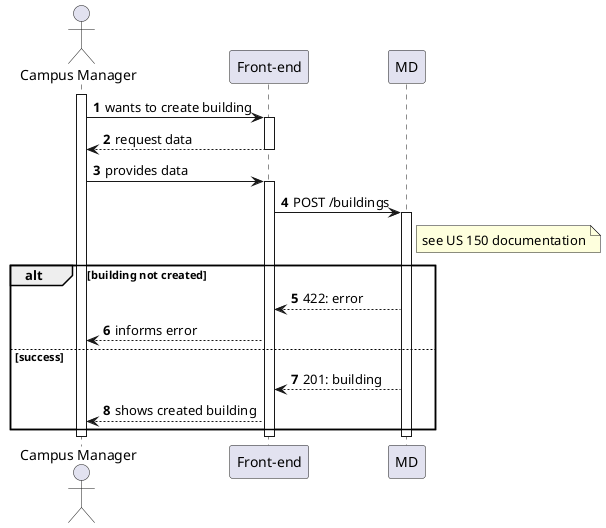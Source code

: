 @startuml
autonumber

actor "Campus Manager" as usr

participant "Front-end" as ui

participant "MD" as md

activate usr
    usr -> ui : wants to create building
    activate ui
        ui --> usr : request data
    deactivate ui

    usr -> ui : provides data
    activate ui
        ui -> md : POST /buildings
        activate md
            note right of md : see US 150 documentation

            alt building not created
                md --> ui : 422: error
                ui --> usr : informs error
            else success
                md --> ui : 201: building
                ui --> usr : shows created building
            end
        deactivate md

    deactivate ui
deactivate usr

@enduml
